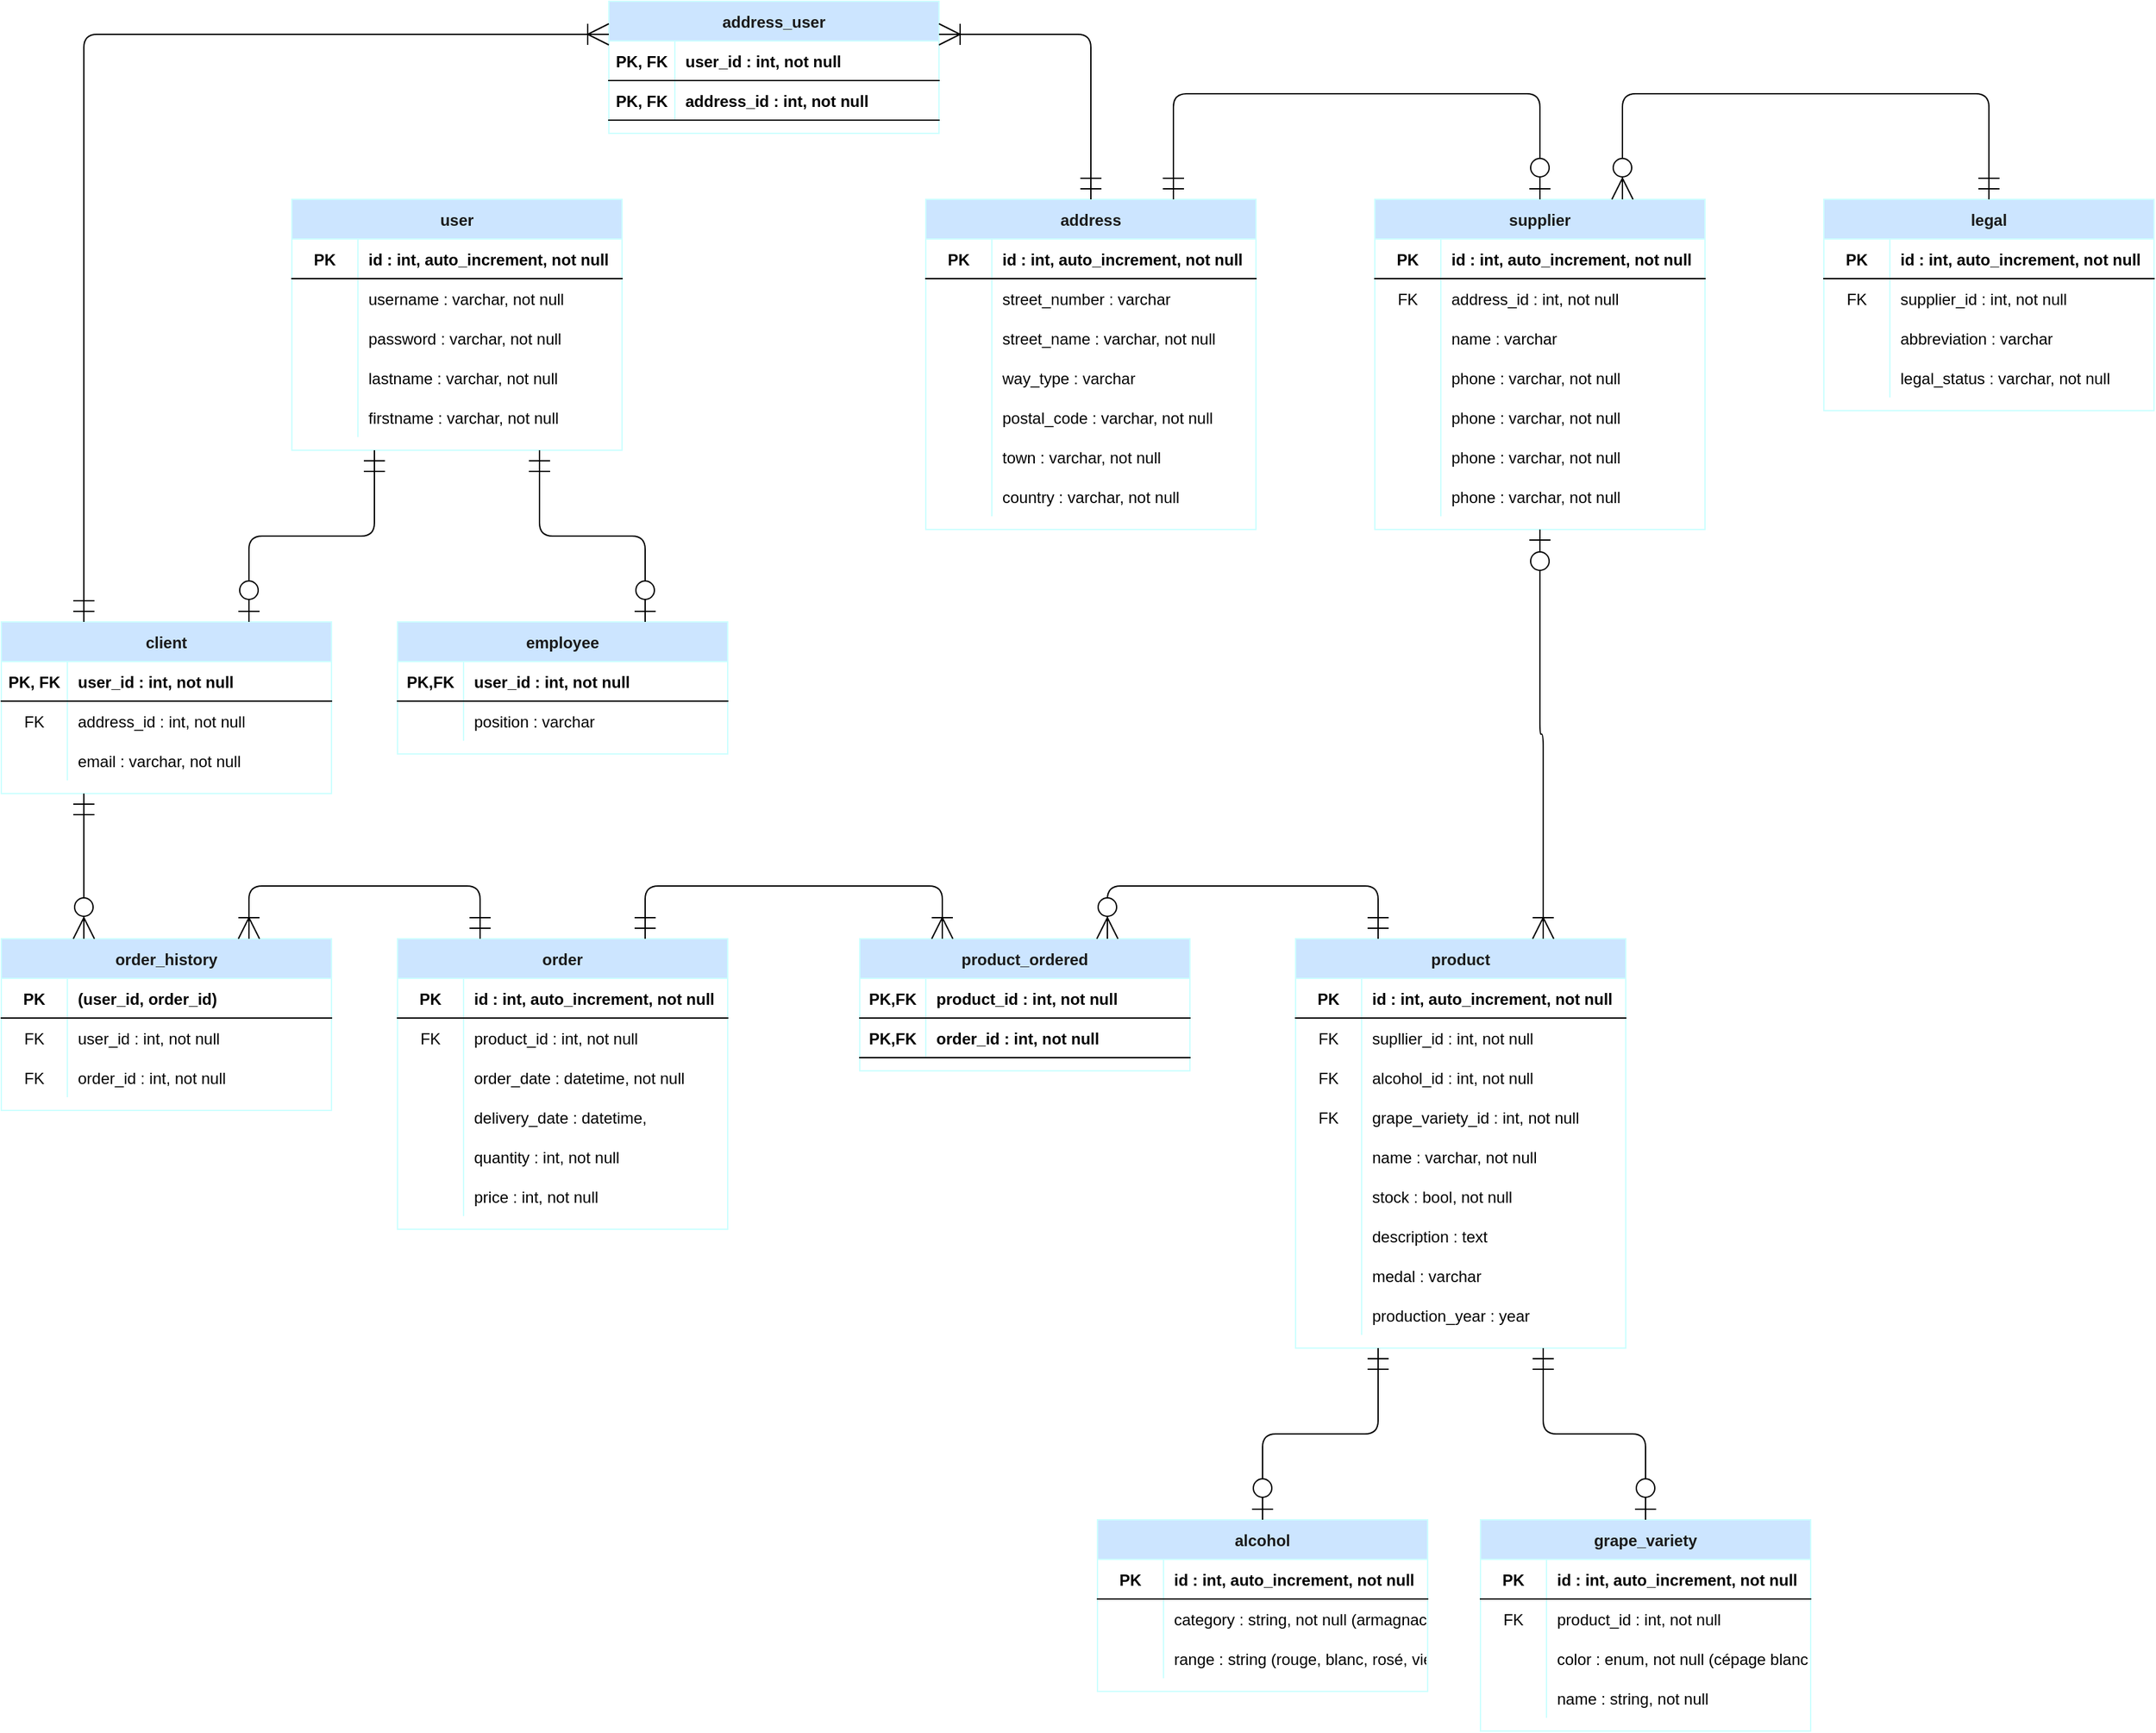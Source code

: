 <mxfile>
    <diagram id="DsBgPRooJQaoqw14VQ5R" name="Page-1">
        <mxGraphModel dx="1558" dy="864" grid="1" gridSize="10" guides="1" tooltips="1" connect="1" arrows="1" fold="1" page="1" pageScale="1" pageWidth="850" pageHeight="1100" math="0" shadow="0">
            <root>
                <mxCell id="0"/>
                <mxCell id="1" parent="0"/>
                <object label="address" id="343">
                    <mxCell style="shape=table;startSize=30;container=1;collapsible=1;childLayout=tableLayout;fixedRows=1;rowLines=0;fontStyle=1;align=center;resizeLast=1;labelBackgroundColor=none;fillColor=#CCE5FF;fontColor=#1A1A1A;strokeColor=#CCFFFF;" parent="1" vertex="1">
                        <mxGeometry x="1420" y="1040" width="250" height="250" as="geometry"/>
                    </mxCell>
                </object>
                <mxCell id="344" value="" style="shape=partialRectangle;collapsible=0;dropTarget=0;pointerEvents=0;fillColor=none;top=0;left=0;bottom=1;right=0;points=[[0,0.5],[1,0.5]];portConstraint=eastwest;" parent="343" vertex="1">
                    <mxGeometry y="30" width="250" height="30" as="geometry"/>
                </mxCell>
                <mxCell id="345" value="PK" style="shape=partialRectangle;connectable=0;fillColor=none;top=0;left=0;bottom=0;right=0;fontStyle=1;overflow=hidden;" parent="344" vertex="1">
                    <mxGeometry width="50" height="30" as="geometry"/>
                </mxCell>
                <mxCell id="346" value="id : int, auto_increment, not null" style="shape=partialRectangle;connectable=0;fillColor=none;top=0;left=0;bottom=0;right=0;align=left;spacingLeft=6;fontStyle=1;overflow=hidden;" parent="344" vertex="1">
                    <mxGeometry x="50" width="200" height="30" as="geometry"/>
                </mxCell>
                <mxCell id="347" value="" style="shape=partialRectangle;collapsible=0;dropTarget=0;pointerEvents=0;fillColor=none;top=0;left=0;bottom=0;right=0;points=[[0,0.5],[1,0.5]];portConstraint=eastwest;" parent="343" vertex="1">
                    <mxGeometry y="60" width="250" height="30" as="geometry"/>
                </mxCell>
                <mxCell id="348" value="" style="shape=partialRectangle;connectable=0;fillColor=none;top=0;left=0;bottom=0;right=0;editable=1;overflow=hidden;" parent="347" vertex="1">
                    <mxGeometry width="50" height="30" as="geometry"/>
                </mxCell>
                <mxCell id="349" value="street_number : varchar" style="shape=partialRectangle;connectable=0;fillColor=none;top=0;left=0;bottom=0;right=0;align=left;spacingLeft=6;overflow=hidden;" parent="347" vertex="1">
                    <mxGeometry x="50" width="200" height="30" as="geometry"/>
                </mxCell>
                <mxCell id="350" value="" style="shape=partialRectangle;collapsible=0;dropTarget=0;pointerEvents=0;fillColor=none;top=0;left=0;bottom=0;right=0;points=[[0,0.5],[1,0.5]];portConstraint=eastwest;" parent="343" vertex="1">
                    <mxGeometry y="90" width="250" height="30" as="geometry"/>
                </mxCell>
                <mxCell id="351" value="" style="shape=partialRectangle;connectable=0;fillColor=none;top=0;left=0;bottom=0;right=0;editable=1;overflow=hidden;" parent="350" vertex="1">
                    <mxGeometry width="50" height="30" as="geometry"/>
                </mxCell>
                <mxCell id="352" value="street_name : varchar, not null " style="shape=partialRectangle;connectable=0;fillColor=none;top=0;left=0;bottom=0;right=0;align=left;spacingLeft=6;overflow=hidden;" parent="350" vertex="1">
                    <mxGeometry x="50" width="200" height="30" as="geometry"/>
                </mxCell>
                <mxCell id="353" value="" style="shape=partialRectangle;collapsible=0;dropTarget=0;pointerEvents=0;fillColor=none;top=0;left=0;bottom=0;right=0;points=[[0,0.5],[1,0.5]];portConstraint=eastwest;" parent="343" vertex="1">
                    <mxGeometry y="120" width="250" height="30" as="geometry"/>
                </mxCell>
                <mxCell id="354" value="" style="shape=partialRectangle;connectable=0;fillColor=none;top=0;left=0;bottom=0;right=0;editable=1;overflow=hidden;" parent="353" vertex="1">
                    <mxGeometry width="50" height="30" as="geometry"/>
                </mxCell>
                <mxCell id="355" value="way_type : varchar" style="shape=partialRectangle;connectable=0;fillColor=none;top=0;left=0;bottom=0;right=0;align=left;spacingLeft=6;overflow=hidden;" parent="353" vertex="1">
                    <mxGeometry x="50" width="200" height="30" as="geometry"/>
                </mxCell>
                <mxCell id="356" value="" style="shape=partialRectangle;collapsible=0;dropTarget=0;pointerEvents=0;fillColor=none;top=0;left=0;bottom=0;right=0;points=[[0,0.5],[1,0.5]];portConstraint=eastwest;" parent="343" vertex="1">
                    <mxGeometry y="150" width="250" height="30" as="geometry"/>
                </mxCell>
                <mxCell id="357" value="" style="shape=partialRectangle;connectable=0;fillColor=none;top=0;left=0;bottom=0;right=0;editable=1;overflow=hidden;" parent="356" vertex="1">
                    <mxGeometry width="50" height="30" as="geometry"/>
                </mxCell>
                <mxCell id="358" value="postal_code : varchar, not null" style="shape=partialRectangle;connectable=0;fillColor=none;top=0;left=0;bottom=0;right=0;align=left;spacingLeft=6;overflow=hidden;" parent="356" vertex="1">
                    <mxGeometry x="50" width="200" height="30" as="geometry"/>
                </mxCell>
                <mxCell id="359" value="" style="shape=partialRectangle;collapsible=0;dropTarget=0;pointerEvents=0;fillColor=none;top=0;left=0;bottom=0;right=0;points=[[0,0.5],[1,0.5]];portConstraint=eastwest;" parent="343" vertex="1">
                    <mxGeometry y="180" width="250" height="30" as="geometry"/>
                </mxCell>
                <mxCell id="360" value="" style="shape=partialRectangle;connectable=0;fillColor=none;top=0;left=0;bottom=0;right=0;editable=1;overflow=hidden;" parent="359" vertex="1">
                    <mxGeometry width="50" height="30" as="geometry"/>
                </mxCell>
                <mxCell id="361" value="town : varchar, not null" style="shape=partialRectangle;connectable=0;fillColor=none;top=0;left=0;bottom=0;right=0;align=left;spacingLeft=6;overflow=hidden;" parent="359" vertex="1">
                    <mxGeometry x="50" width="200" height="30" as="geometry"/>
                </mxCell>
                <mxCell id="362" value="" style="shape=partialRectangle;collapsible=0;dropTarget=0;pointerEvents=0;fillColor=none;top=0;left=0;bottom=0;right=0;points=[[0,0.5],[1,0.5]];portConstraint=eastwest;" parent="343" vertex="1">
                    <mxGeometry y="210" width="250" height="30" as="geometry"/>
                </mxCell>
                <mxCell id="363" value="" style="shape=partialRectangle;connectable=0;fillColor=none;top=0;left=0;bottom=0;right=0;editable=1;overflow=hidden;" parent="362" vertex="1">
                    <mxGeometry width="50" height="30" as="geometry"/>
                </mxCell>
                <mxCell id="364" value="country : varchar, not null" style="shape=partialRectangle;connectable=0;fillColor=none;top=0;left=0;bottom=0;right=0;align=left;spacingLeft=6;overflow=hidden;" parent="362" vertex="1">
                    <mxGeometry x="50" width="200" height="30" as="geometry"/>
                </mxCell>
                <object label="product" id="371">
                    <mxCell style="shape=table;startSize=30;container=1;collapsible=1;childLayout=tableLayout;fixedRows=1;rowLines=0;fontStyle=1;align=center;resizeLast=1;labelBackgroundColor=none;fillColor=#CCE5FF;fontColor=#1A1A1A;strokeColor=#CCFFFF;" parent="1" vertex="1">
                        <mxGeometry x="1700" y="1600" width="250" height="310" as="geometry"/>
                    </mxCell>
                </object>
                <mxCell id="372" value="" style="shape=partialRectangle;collapsible=0;dropTarget=0;pointerEvents=0;fillColor=none;top=0;left=0;bottom=1;right=0;points=[[0,0.5],[1,0.5]];portConstraint=eastwest;" parent="371" vertex="1">
                    <mxGeometry y="30" width="250" height="30" as="geometry"/>
                </mxCell>
                <mxCell id="373" value="PK" style="shape=partialRectangle;connectable=0;fillColor=none;top=0;left=0;bottom=0;right=0;fontStyle=1;overflow=hidden;" parent="372" vertex="1">
                    <mxGeometry width="50" height="30" as="geometry"/>
                </mxCell>
                <mxCell id="374" value="id : int, auto_increment, not null" style="shape=partialRectangle;connectable=0;fillColor=none;top=0;left=0;bottom=0;right=0;align=left;spacingLeft=6;fontStyle=1;overflow=hidden;" parent="372" vertex="1">
                    <mxGeometry x="50" width="200" height="30" as="geometry"/>
                </mxCell>
                <mxCell id="378" value="" style="shape=partialRectangle;collapsible=0;dropTarget=0;pointerEvents=0;fillColor=none;top=0;left=0;bottom=0;right=0;points=[[0,0.5],[1,0.5]];portConstraint=eastwest;" parent="371" vertex="1">
                    <mxGeometry y="60" width="250" height="30" as="geometry"/>
                </mxCell>
                <mxCell id="379" value="FK" style="shape=partialRectangle;connectable=0;fillColor=none;top=0;left=0;bottom=0;right=0;editable=1;overflow=hidden;" parent="378" vertex="1">
                    <mxGeometry width="50" height="30" as="geometry"/>
                </mxCell>
                <mxCell id="380" value="supllier_id : int, not null" style="shape=partialRectangle;connectable=0;fillColor=none;top=0;left=0;bottom=0;right=0;align=left;spacingLeft=6;overflow=hidden;" parent="378" vertex="1">
                    <mxGeometry x="50" width="200" height="30" as="geometry"/>
                </mxCell>
                <mxCell id="387" value="" style="shape=partialRectangle;collapsible=0;dropTarget=0;pointerEvents=0;fillColor=none;top=0;left=0;bottom=0;right=0;points=[[0,0.5],[1,0.5]];portConstraint=eastwest;" parent="371" vertex="1">
                    <mxGeometry y="90" width="250" height="30" as="geometry"/>
                </mxCell>
                <mxCell id="388" value="FK" style="shape=partialRectangle;connectable=0;fillColor=none;top=0;left=0;bottom=0;right=0;editable=1;overflow=hidden;" parent="387" vertex="1">
                    <mxGeometry width="50" height="30" as="geometry"/>
                </mxCell>
                <mxCell id="389" value="alcohol_id : int, not null" style="shape=partialRectangle;connectable=0;fillColor=none;top=0;left=0;bottom=0;right=0;align=left;spacingLeft=6;overflow=hidden;" parent="387" vertex="1">
                    <mxGeometry x="50" width="200" height="30" as="geometry"/>
                </mxCell>
                <mxCell id="487" value="" style="shape=partialRectangle;collapsible=0;dropTarget=0;pointerEvents=0;fillColor=none;top=0;left=0;bottom=0;right=0;points=[[0,0.5],[1,0.5]];portConstraint=eastwest;" parent="371" vertex="1">
                    <mxGeometry y="120" width="250" height="30" as="geometry"/>
                </mxCell>
                <mxCell id="488" value="FK" style="shape=partialRectangle;connectable=0;fillColor=none;top=0;left=0;bottom=0;right=0;editable=1;overflow=hidden;" parent="487" vertex="1">
                    <mxGeometry width="50" height="30" as="geometry"/>
                </mxCell>
                <mxCell id="489" value="grape_variety_id : int, not null" style="shape=partialRectangle;connectable=0;fillColor=none;top=0;left=0;bottom=0;right=0;align=left;spacingLeft=6;overflow=hidden;" parent="487" vertex="1">
                    <mxGeometry x="50" width="200" height="30" as="geometry"/>
                </mxCell>
                <mxCell id="375" value="" style="shape=partialRectangle;collapsible=0;dropTarget=0;pointerEvents=0;fillColor=none;top=0;left=0;bottom=0;right=0;points=[[0,0.5],[1,0.5]];portConstraint=eastwest;" parent="371" vertex="1">
                    <mxGeometry y="150" width="250" height="30" as="geometry"/>
                </mxCell>
                <mxCell id="376" value="" style="shape=partialRectangle;connectable=0;fillColor=none;top=0;left=0;bottom=0;right=0;editable=1;overflow=hidden;" parent="375" vertex="1">
                    <mxGeometry width="50" height="30" as="geometry"/>
                </mxCell>
                <mxCell id="377" value="name : varchar, not null" style="shape=partialRectangle;connectable=0;fillColor=none;top=0;left=0;bottom=0;right=0;align=left;spacingLeft=6;overflow=hidden;" parent="375" vertex="1">
                    <mxGeometry x="50" width="200" height="30" as="geometry"/>
                </mxCell>
                <mxCell id="381" value="" style="shape=partialRectangle;collapsible=0;dropTarget=0;pointerEvents=0;fillColor=none;top=0;left=0;bottom=0;right=0;points=[[0,0.5],[1,0.5]];portConstraint=eastwest;" parent="371" vertex="1">
                    <mxGeometry y="180" width="250" height="30" as="geometry"/>
                </mxCell>
                <mxCell id="382" value="" style="shape=partialRectangle;connectable=0;fillColor=none;top=0;left=0;bottom=0;right=0;editable=1;overflow=hidden;" parent="381" vertex="1">
                    <mxGeometry width="50" height="30" as="geometry"/>
                </mxCell>
                <mxCell id="383" value="stock : bool, not null" style="shape=partialRectangle;connectable=0;fillColor=none;top=0;left=0;bottom=0;right=0;align=left;spacingLeft=6;overflow=hidden;" parent="381" vertex="1">
                    <mxGeometry x="50" width="200" height="30" as="geometry"/>
                </mxCell>
                <mxCell id="384" value="" style="shape=partialRectangle;collapsible=0;dropTarget=0;pointerEvents=0;fillColor=none;top=0;left=0;bottom=0;right=0;points=[[0,0.5],[1,0.5]];portConstraint=eastwest;" parent="371" vertex="1">
                    <mxGeometry y="210" width="250" height="30" as="geometry"/>
                </mxCell>
                <mxCell id="385" value="" style="shape=partialRectangle;connectable=0;fillColor=none;top=0;left=0;bottom=0;right=0;editable=1;overflow=hidden;" parent="384" vertex="1">
                    <mxGeometry width="50" height="30" as="geometry"/>
                </mxCell>
                <mxCell id="386" value="description : text" style="shape=partialRectangle;connectable=0;fillColor=none;top=0;left=0;bottom=0;right=0;align=left;spacingLeft=6;overflow=hidden;" parent="384" vertex="1">
                    <mxGeometry x="50" width="200" height="30" as="geometry"/>
                </mxCell>
                <mxCell id="393" value="" style="shape=partialRectangle;collapsible=0;dropTarget=0;pointerEvents=0;fillColor=none;top=0;left=0;bottom=0;right=0;points=[[0,0.5],[1,0.5]];portConstraint=eastwest;" parent="371" vertex="1">
                    <mxGeometry y="240" width="250" height="30" as="geometry"/>
                </mxCell>
                <mxCell id="394" value="" style="shape=partialRectangle;connectable=0;fillColor=none;top=0;left=0;bottom=0;right=0;editable=1;overflow=hidden;" parent="393" vertex="1">
                    <mxGeometry width="50" height="30" as="geometry"/>
                </mxCell>
                <mxCell id="395" value="medal : varchar" style="shape=partialRectangle;connectable=0;fillColor=none;top=0;left=0;bottom=0;right=0;align=left;spacingLeft=6;overflow=hidden;" parent="393" vertex="1">
                    <mxGeometry x="50" width="200" height="30" as="geometry"/>
                </mxCell>
                <mxCell id="396" value="" style="shape=partialRectangle;collapsible=0;dropTarget=0;pointerEvents=0;fillColor=none;top=0;left=0;bottom=0;right=0;points=[[0,0.5],[1,0.5]];portConstraint=eastwest;" parent="371" vertex="1">
                    <mxGeometry y="270" width="250" height="30" as="geometry"/>
                </mxCell>
                <mxCell id="397" value="" style="shape=partialRectangle;connectable=0;fillColor=none;top=0;left=0;bottom=0;right=0;editable=1;overflow=hidden;" parent="396" vertex="1">
                    <mxGeometry width="50" height="30" as="geometry"/>
                </mxCell>
                <mxCell id="398" value="production_year : year" style="shape=partialRectangle;connectable=0;fillColor=none;top=0;left=0;bottom=0;right=0;align=left;spacingLeft=6;overflow=hidden;" parent="396" vertex="1">
                    <mxGeometry x="50" width="200" height="30" as="geometry"/>
                </mxCell>
                <object label="employee" id="399">
                    <mxCell style="shape=table;startSize=30;container=1;collapsible=1;childLayout=tableLayout;fixedRows=1;rowLines=0;fontStyle=1;align=center;resizeLast=1;labelBackgroundColor=none;fillColor=#CCE5FF;fontColor=#1A1A1A;strokeColor=#CCFFFF;" parent="1" vertex="1">
                        <mxGeometry x="1020" y="1360" width="250" height="100" as="geometry"/>
                    </mxCell>
                </object>
                <mxCell id="400" value="" style="shape=partialRectangle;collapsible=0;dropTarget=0;pointerEvents=0;fillColor=none;top=0;left=0;bottom=1;right=0;points=[[0,0.5],[1,0.5]];portConstraint=eastwest;" parent="399" vertex="1">
                    <mxGeometry y="30" width="250" height="30" as="geometry"/>
                </mxCell>
                <mxCell id="401" value="PK,FK" style="shape=partialRectangle;connectable=0;fillColor=none;top=0;left=0;bottom=0;right=0;fontStyle=1;overflow=hidden;" parent="400" vertex="1">
                    <mxGeometry width="50" height="30" as="geometry"/>
                </mxCell>
                <mxCell id="402" value="user_id : int, not null" style="shape=partialRectangle;connectable=0;fillColor=none;top=0;left=0;bottom=0;right=0;align=left;spacingLeft=6;fontStyle=1;overflow=hidden;" parent="400" vertex="1">
                    <mxGeometry x="50" width="200" height="30" as="geometry"/>
                </mxCell>
                <mxCell id="458" value="" style="shape=partialRectangle;collapsible=0;dropTarget=0;pointerEvents=0;fillColor=none;top=0;left=0;bottom=0;right=0;points=[[0,0.5],[1,0.5]];portConstraint=eastwest;" parent="399" vertex="1">
                    <mxGeometry y="60" width="250" height="30" as="geometry"/>
                </mxCell>
                <mxCell id="459" value="" style="shape=partialRectangle;connectable=0;fillColor=none;top=0;left=0;bottom=0;right=0;editable=1;overflow=hidden;" parent="458" vertex="1">
                    <mxGeometry width="50" height="30" as="geometry"/>
                </mxCell>
                <mxCell id="460" value="position : varchar" style="shape=partialRectangle;connectable=0;fillColor=none;top=0;left=0;bottom=0;right=0;align=left;spacingLeft=6;overflow=hidden;" parent="458" vertex="1">
                    <mxGeometry x="50" width="200" height="30" as="geometry"/>
                </mxCell>
                <object label="user" id="427">
                    <mxCell style="shape=table;startSize=30;container=1;collapsible=1;childLayout=tableLayout;fixedRows=1;rowLines=0;fontStyle=1;align=center;resizeLast=1;labelBackgroundColor=none;fillColor=#CCE5FF;fontColor=#1A1A1A;strokeColor=#CCFFFF;" parent="1" vertex="1">
                        <mxGeometry x="940" y="1040" width="250" height="190" as="geometry"/>
                    </mxCell>
                </object>
                <mxCell id="428" value="" style="shape=partialRectangle;collapsible=0;dropTarget=0;pointerEvents=0;fillColor=none;top=0;left=0;bottom=1;right=0;points=[[0,0.5],[1,0.5]];portConstraint=eastwest;" parent="427" vertex="1">
                    <mxGeometry y="30" width="250" height="30" as="geometry"/>
                </mxCell>
                <mxCell id="429" value="PK" style="shape=partialRectangle;connectable=0;fillColor=none;top=0;left=0;bottom=0;right=0;fontStyle=1;overflow=hidden;" parent="428" vertex="1">
                    <mxGeometry width="50" height="30" as="geometry"/>
                </mxCell>
                <mxCell id="430" value="id : int, auto_increment, not null" style="shape=partialRectangle;connectable=0;fillColor=none;top=0;left=0;bottom=0;right=0;align=left;spacingLeft=6;fontStyle=1;overflow=hidden;" parent="428" vertex="1">
                    <mxGeometry x="50" width="200" height="30" as="geometry"/>
                </mxCell>
                <mxCell id="431" value="" style="shape=partialRectangle;collapsible=0;dropTarget=0;pointerEvents=0;fillColor=none;top=0;left=0;bottom=0;right=0;points=[[0,0.5],[1,0.5]];portConstraint=eastwest;" parent="427" vertex="1">
                    <mxGeometry y="60" width="250" height="30" as="geometry"/>
                </mxCell>
                <mxCell id="432" value="" style="shape=partialRectangle;connectable=0;fillColor=none;top=0;left=0;bottom=0;right=0;editable=1;overflow=hidden;" parent="431" vertex="1">
                    <mxGeometry width="50" height="30" as="geometry"/>
                </mxCell>
                <mxCell id="433" value="username : varchar, not null" style="shape=partialRectangle;connectable=0;fillColor=none;top=0;left=0;bottom=0;right=0;align=left;spacingLeft=6;overflow=hidden;" parent="431" vertex="1">
                    <mxGeometry x="50" width="200" height="30" as="geometry"/>
                </mxCell>
                <mxCell id="434" value="" style="shape=partialRectangle;collapsible=0;dropTarget=0;pointerEvents=0;fillColor=none;top=0;left=0;bottom=0;right=0;points=[[0,0.5],[1,0.5]];portConstraint=eastwest;" parent="427" vertex="1">
                    <mxGeometry y="90" width="250" height="30" as="geometry"/>
                </mxCell>
                <mxCell id="435" value="" style="shape=partialRectangle;connectable=0;fillColor=none;top=0;left=0;bottom=0;right=0;editable=1;overflow=hidden;" parent="434" vertex="1">
                    <mxGeometry width="50" height="30" as="geometry"/>
                </mxCell>
                <mxCell id="436" value="password : varchar, not null" style="shape=partialRectangle;connectable=0;fillColor=none;top=0;left=0;bottom=0;right=0;align=left;spacingLeft=6;overflow=hidden;" parent="434" vertex="1">
                    <mxGeometry x="50" width="200" height="30" as="geometry"/>
                </mxCell>
                <mxCell id="437" value="" style="shape=partialRectangle;collapsible=0;dropTarget=0;pointerEvents=0;fillColor=none;top=0;left=0;bottom=0;right=0;points=[[0,0.5],[1,0.5]];portConstraint=eastwest;" parent="427" vertex="1">
                    <mxGeometry y="120" width="250" height="30" as="geometry"/>
                </mxCell>
                <mxCell id="438" value="" style="shape=partialRectangle;connectable=0;fillColor=none;top=0;left=0;bottom=0;right=0;editable=1;overflow=hidden;" parent="437" vertex="1">
                    <mxGeometry width="50" height="30" as="geometry"/>
                </mxCell>
                <mxCell id="439" value="lastname : varchar, not null" style="shape=partialRectangle;connectable=0;fillColor=none;top=0;left=0;bottom=0;right=0;align=left;spacingLeft=6;overflow=hidden;" parent="437" vertex="1">
                    <mxGeometry x="50" width="200" height="30" as="geometry"/>
                </mxCell>
                <mxCell id="440" value="" style="shape=partialRectangle;collapsible=0;dropTarget=0;pointerEvents=0;fillColor=none;top=0;left=0;bottom=0;right=0;points=[[0,0.5],[1,0.5]];portConstraint=eastwest;" parent="427" vertex="1">
                    <mxGeometry y="150" width="250" height="30" as="geometry"/>
                </mxCell>
                <mxCell id="441" value="" style="shape=partialRectangle;connectable=0;fillColor=none;top=0;left=0;bottom=0;right=0;editable=1;overflow=hidden;" parent="440" vertex="1">
                    <mxGeometry width="50" height="30" as="geometry"/>
                </mxCell>
                <mxCell id="442" value="firstname : varchar, not null" style="shape=partialRectangle;connectable=0;fillColor=none;top=0;left=0;bottom=0;right=0;align=left;spacingLeft=6;overflow=hidden;" parent="440" vertex="1">
                    <mxGeometry x="50" width="200" height="30" as="geometry"/>
                </mxCell>
                <object label="client" id="461">
                    <mxCell style="shape=table;startSize=30;container=1;collapsible=1;childLayout=tableLayout;fixedRows=1;rowLines=0;fontStyle=1;align=center;resizeLast=1;labelBackgroundColor=none;fillColor=#CCE5FF;fontColor=#1A1A1A;strokeColor=#CCFFFF;" parent="1" vertex="1">
                        <mxGeometry x="720" y="1360" width="250" height="130" as="geometry"/>
                    </mxCell>
                </object>
                <mxCell id="462" value="" style="shape=partialRectangle;collapsible=0;dropTarget=0;pointerEvents=0;fillColor=none;top=0;left=0;bottom=1;right=0;points=[[0,0.5],[1,0.5]];portConstraint=eastwest;" parent="461" vertex="1">
                    <mxGeometry y="30" width="250" height="30" as="geometry"/>
                </mxCell>
                <mxCell id="463" value="PK, FK" style="shape=partialRectangle;connectable=0;fillColor=none;top=0;left=0;bottom=0;right=0;fontStyle=1;overflow=hidden;" parent="462" vertex="1">
                    <mxGeometry width="50" height="30" as="geometry"/>
                </mxCell>
                <mxCell id="464" value="user_id : int, not null" style="shape=partialRectangle;connectable=0;fillColor=none;top=0;left=0;bottom=0;right=0;align=left;spacingLeft=6;fontStyle=1;overflow=hidden;" parent="462" vertex="1">
                    <mxGeometry x="50" width="200" height="30" as="geometry"/>
                </mxCell>
                <mxCell id="468" value="" style="shape=partialRectangle;collapsible=0;dropTarget=0;pointerEvents=0;fillColor=none;top=0;left=0;bottom=0;right=0;points=[[0,0.5],[1,0.5]];portConstraint=eastwest;" parent="461" vertex="1">
                    <mxGeometry y="60" width="250" height="30" as="geometry"/>
                </mxCell>
                <mxCell id="469" value="FK" style="shape=partialRectangle;connectable=0;fillColor=none;top=0;left=0;bottom=0;right=0;editable=1;overflow=hidden;" parent="468" vertex="1">
                    <mxGeometry width="50" height="30" as="geometry"/>
                </mxCell>
                <mxCell id="470" value="address_id : int, not null" style="shape=partialRectangle;connectable=0;fillColor=none;top=0;left=0;bottom=0;right=0;align=left;spacingLeft=6;overflow=hidden;" parent="468" vertex="1">
                    <mxGeometry x="50" width="200" height="30" as="geometry"/>
                </mxCell>
                <mxCell id="471" value="" style="shape=partialRectangle;collapsible=0;dropTarget=0;pointerEvents=0;fillColor=none;top=0;left=0;bottom=0;right=0;points=[[0,0.5],[1,0.5]];portConstraint=eastwest;" parent="461" vertex="1">
                    <mxGeometry y="90" width="250" height="30" as="geometry"/>
                </mxCell>
                <mxCell id="472" value="" style="shape=partialRectangle;connectable=0;fillColor=none;top=0;left=0;bottom=0;right=0;editable=1;overflow=hidden;" parent="471" vertex="1">
                    <mxGeometry width="50" height="30" as="geometry"/>
                </mxCell>
                <mxCell id="473" value="email : varchar, not null" style="shape=partialRectangle;connectable=0;fillColor=none;top=0;left=0;bottom=0;right=0;align=left;spacingLeft=6;overflow=hidden;" parent="471" vertex="1">
                    <mxGeometry x="50" width="200" height="30" as="geometry"/>
                </mxCell>
                <object label="supplier" id="474">
                    <mxCell style="shape=table;startSize=30;container=1;collapsible=1;childLayout=tableLayout;fixedRows=1;rowLines=0;fontStyle=1;align=center;resizeLast=1;labelBackgroundColor=none;fillColor=#CCE5FF;fontColor=#1A1A1A;strokeColor=#CCFFFF;" parent="1" vertex="1">
                        <mxGeometry x="1760" y="1040" width="250" height="250" as="geometry"/>
                    </mxCell>
                </object>
                <mxCell id="475" value="" style="shape=partialRectangle;collapsible=0;dropTarget=0;pointerEvents=0;fillColor=none;top=0;left=0;bottom=1;right=0;points=[[0,0.5],[1,0.5]];portConstraint=eastwest;" parent="474" vertex="1">
                    <mxGeometry y="30" width="250" height="30" as="geometry"/>
                </mxCell>
                <mxCell id="476" value="PK" style="shape=partialRectangle;connectable=0;fillColor=none;top=0;left=0;bottom=0;right=0;fontStyle=1;overflow=hidden;" parent="475" vertex="1">
                    <mxGeometry width="50" height="30" as="geometry"/>
                </mxCell>
                <mxCell id="477" value="id : int, auto_increment, not null" style="shape=partialRectangle;connectable=0;fillColor=none;top=0;left=0;bottom=0;right=0;align=left;spacingLeft=6;fontStyle=1;overflow=hidden;" parent="475" vertex="1">
                    <mxGeometry x="50" width="200" height="30" as="geometry"/>
                </mxCell>
                <mxCell id="478" value="" style="shape=partialRectangle;collapsible=0;dropTarget=0;pointerEvents=0;fillColor=none;top=0;left=0;bottom=0;right=0;points=[[0,0.5],[1,0.5]];portConstraint=eastwest;" parent="474" vertex="1">
                    <mxGeometry y="60" width="250" height="30" as="geometry"/>
                </mxCell>
                <mxCell id="479" value="FK" style="shape=partialRectangle;connectable=0;fillColor=none;top=0;left=0;bottom=0;right=0;editable=1;overflow=hidden;" parent="478" vertex="1">
                    <mxGeometry width="50" height="30" as="geometry"/>
                </mxCell>
                <mxCell id="480" value="address_id : int, not null" style="shape=partialRectangle;connectable=0;fillColor=none;top=0;left=0;bottom=0;right=0;align=left;spacingLeft=6;overflow=hidden;" parent="478" vertex="1">
                    <mxGeometry x="50" width="200" height="30" as="geometry"/>
                </mxCell>
                <mxCell id="481" value="" style="shape=partialRectangle;collapsible=0;dropTarget=0;pointerEvents=0;fillColor=none;top=0;left=0;bottom=0;right=0;points=[[0,0.5],[1,0.5]];portConstraint=eastwest;" parent="474" vertex="1">
                    <mxGeometry y="90" width="250" height="30" as="geometry"/>
                </mxCell>
                <mxCell id="482" value="" style="shape=partialRectangle;connectable=0;fillColor=none;top=0;left=0;bottom=0;right=0;editable=1;overflow=hidden;" parent="481" vertex="1">
                    <mxGeometry width="50" height="30" as="geometry"/>
                </mxCell>
                <mxCell id="483" value="name : varchar" style="shape=partialRectangle;connectable=0;fillColor=none;top=0;left=0;bottom=0;right=0;align=left;spacingLeft=6;overflow=hidden;" parent="481" vertex="1">
                    <mxGeometry x="50" width="200" height="30" as="geometry"/>
                </mxCell>
                <mxCell id="484" value="" style="shape=partialRectangle;collapsible=0;dropTarget=0;pointerEvents=0;fillColor=none;top=0;left=0;bottom=0;right=0;points=[[0,0.5],[1,0.5]];portConstraint=eastwest;" parent="474" vertex="1">
                    <mxGeometry y="120" width="250" height="30" as="geometry"/>
                </mxCell>
                <mxCell id="485" value="" style="shape=partialRectangle;connectable=0;fillColor=none;top=0;left=0;bottom=0;right=0;editable=1;overflow=hidden;" parent="484" vertex="1">
                    <mxGeometry width="50" height="30" as="geometry"/>
                </mxCell>
                <mxCell id="486" value="phone : varchar, not null" style="shape=partialRectangle;connectable=0;fillColor=none;top=0;left=0;bottom=0;right=0;align=left;spacingLeft=6;overflow=hidden;" parent="484" vertex="1">
                    <mxGeometry x="50" width="200" height="30" as="geometry"/>
                </mxCell>
                <mxCell id="617" value="" style="shape=partialRectangle;collapsible=0;dropTarget=0;pointerEvents=0;fillColor=none;top=0;left=0;bottom=0;right=0;points=[[0,0.5],[1,0.5]];portConstraint=eastwest;" parent="474" vertex="1">
                    <mxGeometry y="150" width="250" height="30" as="geometry"/>
                </mxCell>
                <mxCell id="618" value="" style="shape=partialRectangle;connectable=0;fillColor=none;top=0;left=0;bottom=0;right=0;editable=1;overflow=hidden;" parent="617" vertex="1">
                    <mxGeometry width="50" height="30" as="geometry"/>
                </mxCell>
                <mxCell id="619" value="phone : varchar, not null" style="shape=partialRectangle;connectable=0;fillColor=none;top=0;left=0;bottom=0;right=0;align=left;spacingLeft=6;overflow=hidden;" parent="617" vertex="1">
                    <mxGeometry x="50" width="200" height="30" as="geometry"/>
                </mxCell>
                <mxCell id="620" value="" style="shape=partialRectangle;collapsible=0;dropTarget=0;pointerEvents=0;fillColor=none;top=0;left=0;bottom=0;right=0;points=[[0,0.5],[1,0.5]];portConstraint=eastwest;" parent="474" vertex="1">
                    <mxGeometry y="180" width="250" height="30" as="geometry"/>
                </mxCell>
                <mxCell id="621" value="" style="shape=partialRectangle;connectable=0;fillColor=none;top=0;left=0;bottom=0;right=0;editable=1;overflow=hidden;" parent="620" vertex="1">
                    <mxGeometry width="50" height="30" as="geometry"/>
                </mxCell>
                <mxCell id="622" value="phone : varchar, not null" style="shape=partialRectangle;connectable=0;fillColor=none;top=0;left=0;bottom=0;right=0;align=left;spacingLeft=6;overflow=hidden;" parent="620" vertex="1">
                    <mxGeometry x="50" width="200" height="30" as="geometry"/>
                </mxCell>
                <mxCell id="623" value="" style="shape=partialRectangle;collapsible=0;dropTarget=0;pointerEvents=0;fillColor=none;top=0;left=0;bottom=0;right=0;points=[[0,0.5],[1,0.5]];portConstraint=eastwest;" parent="474" vertex="1">
                    <mxGeometry y="210" width="250" height="30" as="geometry"/>
                </mxCell>
                <mxCell id="624" value="" style="shape=partialRectangle;connectable=0;fillColor=none;top=0;left=0;bottom=0;right=0;editable=1;overflow=hidden;" parent="623" vertex="1">
                    <mxGeometry width="50" height="30" as="geometry"/>
                </mxCell>
                <mxCell id="625" value="phone : varchar, not null" style="shape=partialRectangle;connectable=0;fillColor=none;top=0;left=0;bottom=0;right=0;align=left;spacingLeft=6;overflow=hidden;" parent="623" vertex="1">
                    <mxGeometry x="50" width="200" height="30" as="geometry"/>
                </mxCell>
                <object label="alcohol" id="490">
                    <mxCell style="shape=table;startSize=30;container=1;collapsible=1;childLayout=tableLayout;fixedRows=1;rowLines=0;fontStyle=1;align=center;resizeLast=1;labelBackgroundColor=none;fillColor=#CCE5FF;fontColor=#1A1A1A;strokeColor=#CCFFFF;" parent="1" vertex="1">
                        <mxGeometry x="1550" y="2040" width="250" height="130" as="geometry"/>
                    </mxCell>
                </object>
                <mxCell id="491" value="" style="shape=partialRectangle;collapsible=0;dropTarget=0;pointerEvents=0;fillColor=none;top=0;left=0;bottom=1;right=0;points=[[0,0.5],[1,0.5]];portConstraint=eastwest;" parent="490" vertex="1">
                    <mxGeometry y="30" width="250" height="30" as="geometry"/>
                </mxCell>
                <mxCell id="492" value="PK" style="shape=partialRectangle;connectable=0;fillColor=none;top=0;left=0;bottom=0;right=0;fontStyle=1;overflow=hidden;" parent="491" vertex="1">
                    <mxGeometry width="50" height="30" as="geometry"/>
                </mxCell>
                <mxCell id="493" value="id : int, auto_increment, not null" style="shape=partialRectangle;connectable=0;fillColor=none;top=0;left=0;bottom=0;right=0;align=left;spacingLeft=6;fontStyle=1;overflow=hidden;" parent="491" vertex="1">
                    <mxGeometry x="50" width="200" height="30" as="geometry"/>
                </mxCell>
                <mxCell id="494" value="" style="shape=partialRectangle;collapsible=0;dropTarget=0;pointerEvents=0;fillColor=none;top=0;left=0;bottom=0;right=0;points=[[0,0.5],[1,0.5]];portConstraint=eastwest;" parent="490" vertex="1">
                    <mxGeometry y="60" width="250" height="30" as="geometry"/>
                </mxCell>
                <mxCell id="495" value="" style="shape=partialRectangle;connectable=0;fillColor=none;top=0;left=0;bottom=0;right=0;editable=1;overflow=hidden;" parent="494" vertex="1">
                    <mxGeometry width="50" height="30" as="geometry"/>
                </mxCell>
                <mxCell id="496" value="category : string, not null (armagnac, vin...." style="shape=partialRectangle;connectable=0;fillColor=none;top=0;left=0;bottom=0;right=0;align=left;spacingLeft=6;overflow=hidden;" parent="494" vertex="1">
                    <mxGeometry x="50" width="200" height="30" as="geometry"/>
                </mxCell>
                <mxCell id="497" value="" style="shape=partialRectangle;collapsible=0;dropTarget=0;pointerEvents=0;fillColor=none;top=0;left=0;bottom=0;right=0;points=[[0,0.5],[1,0.5]];portConstraint=eastwest;" parent="490" vertex="1">
                    <mxGeometry y="90" width="250" height="30" as="geometry"/>
                </mxCell>
                <mxCell id="498" value="" style="shape=partialRectangle;connectable=0;fillColor=none;top=0;left=0;bottom=0;right=0;editable=1;overflow=hidden;" parent="497" vertex="1">
                    <mxGeometry width="50" height="30" as="geometry"/>
                </mxCell>
                <mxCell id="499" value="range : string (rouge, blanc, rosé, vieux, blanche)" style="shape=partialRectangle;connectable=0;fillColor=none;top=0;left=0;bottom=0;right=0;align=left;spacingLeft=6;overflow=hidden;" parent="497" vertex="1">
                    <mxGeometry x="50" width="200" height="30" as="geometry"/>
                </mxCell>
                <object label="grape_variety" id="503">
                    <mxCell style="shape=table;startSize=30;container=1;collapsible=1;childLayout=tableLayout;fixedRows=1;rowLines=0;fontStyle=1;align=center;resizeLast=1;labelBackgroundColor=none;fillColor=#CCE5FF;fontColor=#1A1A1A;strokeColor=#CCFFFF;" parent="1" vertex="1">
                        <mxGeometry x="1840" y="2040" width="250" height="160" as="geometry"/>
                    </mxCell>
                </object>
                <mxCell id="504" value="" style="shape=partialRectangle;collapsible=0;dropTarget=0;pointerEvents=0;fillColor=none;top=0;left=0;bottom=1;right=0;points=[[0,0.5],[1,0.5]];portConstraint=eastwest;" parent="503" vertex="1">
                    <mxGeometry y="30" width="250" height="30" as="geometry"/>
                </mxCell>
                <mxCell id="505" value="PK" style="shape=partialRectangle;connectable=0;fillColor=none;top=0;left=0;bottom=0;right=0;fontStyle=1;overflow=hidden;" parent="504" vertex="1">
                    <mxGeometry width="50" height="30" as="geometry"/>
                </mxCell>
                <mxCell id="506" value="id : int, auto_increment, not null" style="shape=partialRectangle;connectable=0;fillColor=none;top=0;left=0;bottom=0;right=0;align=left;spacingLeft=6;fontStyle=1;overflow=hidden;" parent="504" vertex="1">
                    <mxGeometry x="50" width="200" height="30" as="geometry"/>
                </mxCell>
                <mxCell id="507" value="" style="shape=partialRectangle;collapsible=0;dropTarget=0;pointerEvents=0;fillColor=none;top=0;left=0;bottom=0;right=0;points=[[0,0.5],[1,0.5]];portConstraint=eastwest;" parent="503" vertex="1">
                    <mxGeometry y="60" width="250" height="30" as="geometry"/>
                </mxCell>
                <mxCell id="508" value="FK" style="shape=partialRectangle;connectable=0;fillColor=none;top=0;left=0;bottom=0;right=0;editable=1;overflow=hidden;" parent="507" vertex="1">
                    <mxGeometry width="50" height="30" as="geometry"/>
                </mxCell>
                <mxCell id="509" value="product_id : int, not null" style="shape=partialRectangle;connectable=0;fillColor=none;top=0;left=0;bottom=0;right=0;align=left;spacingLeft=6;overflow=hidden;" parent="507" vertex="1">
                    <mxGeometry x="50" width="200" height="30" as="geometry"/>
                </mxCell>
                <mxCell id="588" value="" style="shape=partialRectangle;collapsible=0;dropTarget=0;pointerEvents=0;fillColor=none;top=0;left=0;bottom=0;right=0;points=[[0,0.5],[1,0.5]];portConstraint=eastwest;" parent="503" vertex="1">
                    <mxGeometry y="90" width="250" height="30" as="geometry"/>
                </mxCell>
                <mxCell id="589" value="" style="shape=partialRectangle;connectable=0;fillColor=none;top=0;left=0;bottom=0;right=0;editable=1;overflow=hidden;" parent="588" vertex="1">
                    <mxGeometry width="50" height="30" as="geometry"/>
                </mxCell>
                <mxCell id="590" value="color : enum, not null (cépage blanc ou noir" style="shape=partialRectangle;connectable=0;fillColor=none;top=0;left=0;bottom=0;right=0;align=left;spacingLeft=6;overflow=hidden;" parent="588" vertex="1">
                    <mxGeometry x="50" width="200" height="30" as="geometry"/>
                </mxCell>
                <mxCell id="510" value="" style="shape=partialRectangle;collapsible=0;dropTarget=0;pointerEvents=0;fillColor=none;top=0;left=0;bottom=0;right=0;points=[[0,0.5],[1,0.5]];portConstraint=eastwest;" parent="503" vertex="1">
                    <mxGeometry y="120" width="250" height="30" as="geometry"/>
                </mxCell>
                <mxCell id="511" value="" style="shape=partialRectangle;connectable=0;fillColor=none;top=0;left=0;bottom=0;right=0;editable=1;overflow=hidden;" parent="510" vertex="1">
                    <mxGeometry width="50" height="30" as="geometry"/>
                </mxCell>
                <mxCell id="512" value="name : string, not null" style="shape=partialRectangle;connectable=0;fillColor=none;top=0;left=0;bottom=0;right=0;align=left;spacingLeft=6;overflow=hidden;" parent="510" vertex="1">
                    <mxGeometry x="50" width="200" height="30" as="geometry"/>
                </mxCell>
                <object label="product_ordered" id="513">
                    <mxCell style="shape=table;startSize=30;container=1;collapsible=1;childLayout=tableLayout;fixedRows=1;rowLines=0;fontStyle=1;align=center;resizeLast=1;labelBackgroundColor=none;fillColor=#CCE5FF;fontColor=#1A1A1A;strokeColor=#CCFFFF;" parent="1" vertex="1">
                        <mxGeometry x="1370" y="1600" width="250" height="100" as="geometry"/>
                    </mxCell>
                </object>
                <mxCell id="611" value="" style="shape=partialRectangle;collapsible=0;dropTarget=0;pointerEvents=0;fillColor=none;top=0;left=0;bottom=1;right=0;points=[[0,0.5],[1,0.5]];portConstraint=eastwest;" parent="513" vertex="1">
                    <mxGeometry y="30" width="250" height="30" as="geometry"/>
                </mxCell>
                <mxCell id="612" value="PK,FK" style="shape=partialRectangle;connectable=0;fillColor=none;top=0;left=0;bottom=0;right=0;fontStyle=1;overflow=hidden;" parent="611" vertex="1">
                    <mxGeometry width="50" height="30" as="geometry"/>
                </mxCell>
                <mxCell id="613" value="product_id : int, not null" style="shape=partialRectangle;connectable=0;fillColor=none;top=0;left=0;bottom=0;right=0;align=left;spacingLeft=6;fontStyle=1;overflow=hidden;" parent="611" vertex="1">
                    <mxGeometry x="50" width="200" height="30" as="geometry"/>
                </mxCell>
                <mxCell id="514" value="" style="shape=partialRectangle;collapsible=0;dropTarget=0;pointerEvents=0;fillColor=none;top=0;left=0;bottom=1;right=0;points=[[0,0.5],[1,0.5]];portConstraint=eastwest;" parent="513" vertex="1">
                    <mxGeometry y="60" width="250" height="30" as="geometry"/>
                </mxCell>
                <mxCell id="515" value="PK,FK" style="shape=partialRectangle;connectable=0;fillColor=none;top=0;left=0;bottom=0;right=0;fontStyle=1;overflow=hidden;" parent="514" vertex="1">
                    <mxGeometry width="50" height="30" as="geometry"/>
                </mxCell>
                <mxCell id="516" value="order_id : int, not null" style="shape=partialRectangle;connectable=0;fillColor=none;top=0;left=0;bottom=0;right=0;align=left;spacingLeft=6;fontStyle=1;overflow=hidden;" parent="514" vertex="1">
                    <mxGeometry x="50" width="200" height="30" as="geometry"/>
                </mxCell>
                <object label="order" id="523">
                    <mxCell style="shape=table;startSize=30;container=1;collapsible=1;childLayout=tableLayout;fixedRows=1;rowLines=0;fontStyle=1;align=center;resizeLast=1;labelBackgroundColor=none;fillColor=#CCE5FF;fontColor=#1A1A1A;strokeColor=#CCFFFF;" parent="1" vertex="1">
                        <mxGeometry x="1020" y="1600" width="250" height="220" as="geometry"/>
                    </mxCell>
                </object>
                <mxCell id="524" value="" style="shape=partialRectangle;collapsible=0;dropTarget=0;pointerEvents=0;fillColor=none;top=0;left=0;bottom=1;right=0;points=[[0,0.5],[1,0.5]];portConstraint=eastwest;" parent="523" vertex="1">
                    <mxGeometry y="30" width="250" height="30" as="geometry"/>
                </mxCell>
                <mxCell id="525" value="PK" style="shape=partialRectangle;connectable=0;fillColor=none;top=0;left=0;bottom=0;right=0;fontStyle=1;overflow=hidden;" parent="524" vertex="1">
                    <mxGeometry width="50" height="30" as="geometry"/>
                </mxCell>
                <mxCell id="526" value="id : int, auto_increment, not null" style="shape=partialRectangle;connectable=0;fillColor=none;top=0;left=0;bottom=0;right=0;align=left;spacingLeft=6;fontStyle=1;overflow=hidden;" parent="524" vertex="1">
                    <mxGeometry x="50" width="200" height="30" as="geometry"/>
                </mxCell>
                <mxCell id="527" value="" style="shape=partialRectangle;collapsible=0;dropTarget=0;pointerEvents=0;fillColor=none;top=0;left=0;bottom=0;right=0;points=[[0,0.5],[1,0.5]];portConstraint=eastwest;" parent="523" vertex="1">
                    <mxGeometry y="60" width="250" height="30" as="geometry"/>
                </mxCell>
                <mxCell id="528" value="FK" style="shape=partialRectangle;connectable=0;fillColor=none;top=0;left=0;bottom=0;right=0;editable=1;overflow=hidden;" parent="527" vertex="1">
                    <mxGeometry width="50" height="30" as="geometry"/>
                </mxCell>
                <mxCell id="529" value="product_id : int, not null" style="shape=partialRectangle;connectable=0;fillColor=none;top=0;left=0;bottom=0;right=0;align=left;spacingLeft=6;overflow=hidden;" parent="527" vertex="1">
                    <mxGeometry x="50" width="200" height="30" as="geometry"/>
                </mxCell>
                <mxCell id="530" value="" style="shape=partialRectangle;collapsible=0;dropTarget=0;pointerEvents=0;fillColor=none;top=0;left=0;bottom=0;right=0;points=[[0,0.5],[1,0.5]];portConstraint=eastwest;" parent="523" vertex="1">
                    <mxGeometry y="90" width="250" height="30" as="geometry"/>
                </mxCell>
                <mxCell id="531" value="" style="shape=partialRectangle;connectable=0;fillColor=none;top=0;left=0;bottom=0;right=0;editable=1;overflow=hidden;" parent="530" vertex="1">
                    <mxGeometry width="50" height="30" as="geometry"/>
                </mxCell>
                <mxCell id="532" value="order_date : datetime, not null" style="shape=partialRectangle;connectable=0;fillColor=none;top=0;left=0;bottom=0;right=0;align=left;spacingLeft=6;overflow=hidden;" parent="530" vertex="1">
                    <mxGeometry x="50" width="200" height="30" as="geometry"/>
                </mxCell>
                <mxCell id="576" value="" style="shape=partialRectangle;collapsible=0;dropTarget=0;pointerEvents=0;fillColor=none;top=0;left=0;bottom=0;right=0;points=[[0,0.5],[1,0.5]];portConstraint=eastwest;" parent="523" vertex="1">
                    <mxGeometry y="120" width="250" height="30" as="geometry"/>
                </mxCell>
                <mxCell id="577" value="" style="shape=partialRectangle;connectable=0;fillColor=none;top=0;left=0;bottom=0;right=0;editable=1;overflow=hidden;" parent="576" vertex="1">
                    <mxGeometry width="50" height="30" as="geometry"/>
                </mxCell>
                <mxCell id="578" value="delivery_date : datetime," style="shape=partialRectangle;connectable=0;fillColor=none;top=0;left=0;bottom=0;right=0;align=left;spacingLeft=6;overflow=hidden;" parent="576" vertex="1">
                    <mxGeometry x="50" width="200" height="30" as="geometry"/>
                </mxCell>
                <mxCell id="579" value="" style="shape=partialRectangle;collapsible=0;dropTarget=0;pointerEvents=0;fillColor=none;top=0;left=0;bottom=0;right=0;points=[[0,0.5],[1,0.5]];portConstraint=eastwest;" parent="523" vertex="1">
                    <mxGeometry y="150" width="250" height="30" as="geometry"/>
                </mxCell>
                <mxCell id="580" value="" style="shape=partialRectangle;connectable=0;fillColor=none;top=0;left=0;bottom=0;right=0;editable=1;overflow=hidden;" parent="579" vertex="1">
                    <mxGeometry width="50" height="30" as="geometry"/>
                </mxCell>
                <mxCell id="581" value="quantity : int, not null" style="shape=partialRectangle;connectable=0;fillColor=none;top=0;left=0;bottom=0;right=0;align=left;spacingLeft=6;overflow=hidden;" parent="579" vertex="1">
                    <mxGeometry x="50" width="200" height="30" as="geometry"/>
                </mxCell>
                <mxCell id="582" value="" style="shape=partialRectangle;collapsible=0;dropTarget=0;pointerEvents=0;fillColor=none;top=0;left=0;bottom=0;right=0;points=[[0,0.5],[1,0.5]];portConstraint=eastwest;" parent="523" vertex="1">
                    <mxGeometry y="180" width="250" height="30" as="geometry"/>
                </mxCell>
                <mxCell id="583" value="" style="shape=partialRectangle;connectable=0;fillColor=none;top=0;left=0;bottom=0;right=0;editable=1;overflow=hidden;" parent="582" vertex="1">
                    <mxGeometry width="50" height="30" as="geometry"/>
                </mxCell>
                <mxCell id="584" value="price : int, not null" style="shape=partialRectangle;connectable=0;fillColor=none;top=0;left=0;bottom=0;right=0;align=left;spacingLeft=6;overflow=hidden;" parent="582" vertex="1">
                    <mxGeometry x="50" width="200" height="30" as="geometry"/>
                </mxCell>
                <object label="order_history" id="553">
                    <mxCell style="shape=table;startSize=30;container=1;collapsible=1;childLayout=tableLayout;fixedRows=1;rowLines=0;fontStyle=1;align=center;resizeLast=1;labelBackgroundColor=none;fillColor=#CCE5FF;fontColor=#1A1A1A;strokeColor=#CCFFFF;" parent="1" vertex="1">
                        <mxGeometry x="720" y="1600" width="250" height="130" as="geometry"/>
                    </mxCell>
                </object>
                <mxCell id="554" value="" style="shape=partialRectangle;collapsible=0;dropTarget=0;pointerEvents=0;fillColor=none;top=0;left=0;bottom=1;right=0;points=[[0,0.5],[1,0.5]];portConstraint=eastwest;" parent="553" vertex="1">
                    <mxGeometry y="30" width="250" height="30" as="geometry"/>
                </mxCell>
                <mxCell id="555" value="PK" style="shape=partialRectangle;connectable=0;fillColor=none;top=0;left=0;bottom=0;right=0;fontStyle=1;overflow=hidden;" parent="554" vertex="1">
                    <mxGeometry width="50" height="30" as="geometry"/>
                </mxCell>
                <mxCell id="556" value="(user_id, order_id)" style="shape=partialRectangle;connectable=0;fillColor=none;top=0;left=0;bottom=0;right=0;align=left;spacingLeft=6;fontStyle=1;overflow=hidden;" parent="554" vertex="1">
                    <mxGeometry x="50" width="200" height="30" as="geometry"/>
                </mxCell>
                <mxCell id="557" value="" style="shape=partialRectangle;collapsible=0;dropTarget=0;pointerEvents=0;fillColor=none;top=0;left=0;bottom=0;right=0;points=[[0,0.5],[1,0.5]];portConstraint=eastwest;" parent="553" vertex="1">
                    <mxGeometry y="60" width="250" height="30" as="geometry"/>
                </mxCell>
                <mxCell id="558" value="FK" style="shape=partialRectangle;connectable=0;fillColor=none;top=0;left=0;bottom=0;right=0;editable=1;overflow=hidden;" parent="557" vertex="1">
                    <mxGeometry width="50" height="30" as="geometry"/>
                </mxCell>
                <mxCell id="559" value="user_id : int, not null" style="shape=partialRectangle;connectable=0;fillColor=none;top=0;left=0;bottom=0;right=0;align=left;spacingLeft=6;overflow=hidden;" parent="557" vertex="1">
                    <mxGeometry x="50" width="200" height="30" as="geometry"/>
                </mxCell>
                <mxCell id="560" value="" style="shape=partialRectangle;collapsible=0;dropTarget=0;pointerEvents=0;fillColor=none;top=0;left=0;bottom=0;right=0;points=[[0,0.5],[1,0.5]];portConstraint=eastwest;" parent="553" vertex="1">
                    <mxGeometry y="90" width="250" height="30" as="geometry"/>
                </mxCell>
                <mxCell id="561" value="FK" style="shape=partialRectangle;connectable=0;fillColor=none;top=0;left=0;bottom=0;right=0;editable=1;overflow=hidden;" parent="560" vertex="1">
                    <mxGeometry width="50" height="30" as="geometry"/>
                </mxCell>
                <mxCell id="562" value="order_id : int, not null" style="shape=partialRectangle;connectable=0;fillColor=none;top=0;left=0;bottom=0;right=0;align=left;spacingLeft=6;overflow=hidden;" parent="560" vertex="1">
                    <mxGeometry x="50" width="200" height="30" as="geometry"/>
                </mxCell>
                <object label="address_user" id="594">
                    <mxCell style="shape=table;startSize=30;container=1;collapsible=1;childLayout=tableLayout;fixedRows=1;rowLines=0;fontStyle=1;align=center;resizeLast=1;labelBackgroundColor=none;fillColor=#CCE5FF;fontColor=#1A1A1A;strokeColor=#CCFFFF;" parent="1" vertex="1">
                        <mxGeometry x="1180" y="890" width="250" height="100" as="geometry"/>
                    </mxCell>
                </object>
                <mxCell id="595" value="" style="shape=partialRectangle;collapsible=0;dropTarget=0;pointerEvents=0;fillColor=none;top=0;left=0;bottom=1;right=0;points=[[0,0.5],[1,0.5]];portConstraint=eastwest;" parent="594" vertex="1">
                    <mxGeometry y="30" width="250" height="30" as="geometry"/>
                </mxCell>
                <mxCell id="596" value="PK, FK" style="shape=partialRectangle;connectable=0;fillColor=none;top=0;left=0;bottom=0;right=0;fontStyle=1;overflow=hidden;" parent="595" vertex="1">
                    <mxGeometry width="50" height="30" as="geometry"/>
                </mxCell>
                <mxCell id="597" value="user_id : int, not null" style="shape=partialRectangle;connectable=0;fillColor=none;top=0;left=0;bottom=0;right=0;align=left;spacingLeft=6;fontStyle=1;overflow=hidden;" parent="595" vertex="1">
                    <mxGeometry x="50" width="200" height="30" as="geometry"/>
                </mxCell>
                <mxCell id="608" value="" style="shape=partialRectangle;collapsible=0;dropTarget=0;pointerEvents=0;fillColor=none;top=0;left=0;bottom=1;right=0;points=[[0,0.5],[1,0.5]];portConstraint=eastwest;" parent="594" vertex="1">
                    <mxGeometry y="60" width="250" height="30" as="geometry"/>
                </mxCell>
                <mxCell id="609" value="PK, FK" style="shape=partialRectangle;connectable=0;fillColor=none;top=0;left=0;bottom=0;right=0;fontStyle=1;overflow=hidden;" parent="608" vertex="1">
                    <mxGeometry width="50" height="30" as="geometry"/>
                </mxCell>
                <mxCell id="610" value="address_id : int, not null" style="shape=partialRectangle;connectable=0;fillColor=none;top=0;left=0;bottom=0;right=0;align=left;spacingLeft=6;fontStyle=1;overflow=hidden;" parent="608" vertex="1">
                    <mxGeometry x="50" width="200" height="30" as="geometry"/>
                </mxCell>
                <object label="legal" id="626">
                    <mxCell style="shape=table;startSize=30;container=1;collapsible=1;childLayout=tableLayout;fixedRows=1;rowLines=0;fontStyle=1;align=center;resizeLast=1;labelBackgroundColor=none;fillColor=#CCE5FF;fontColor=#1A1A1A;strokeColor=#CCFFFF;" parent="1" vertex="1">
                        <mxGeometry x="2100" y="1040" width="250" height="160" as="geometry"/>
                    </mxCell>
                </object>
                <mxCell id="627" value="" style="shape=partialRectangle;collapsible=0;dropTarget=0;pointerEvents=0;fillColor=none;top=0;left=0;bottom=1;right=0;points=[[0,0.5],[1,0.5]];portConstraint=eastwest;" parent="626" vertex="1">
                    <mxGeometry y="30" width="250" height="30" as="geometry"/>
                </mxCell>
                <mxCell id="628" value="PK" style="shape=partialRectangle;connectable=0;fillColor=none;top=0;left=0;bottom=0;right=0;fontStyle=1;overflow=hidden;" parent="627" vertex="1">
                    <mxGeometry width="50" height="30" as="geometry"/>
                </mxCell>
                <mxCell id="629" value="id : int, auto_increment, not null" style="shape=partialRectangle;connectable=0;fillColor=none;top=0;left=0;bottom=0;right=0;align=left;spacingLeft=6;fontStyle=1;overflow=hidden;" parent="627" vertex="1">
                    <mxGeometry x="50" width="200" height="30" as="geometry"/>
                </mxCell>
                <mxCell id="630" value="" style="shape=partialRectangle;collapsible=0;dropTarget=0;pointerEvents=0;fillColor=none;top=0;left=0;bottom=0;right=0;points=[[0,0.5],[1,0.5]];portConstraint=eastwest;" parent="626" vertex="1">
                    <mxGeometry y="60" width="250" height="30" as="geometry"/>
                </mxCell>
                <mxCell id="631" value="FK" style="shape=partialRectangle;connectable=0;fillColor=none;top=0;left=0;bottom=0;right=0;editable=1;overflow=hidden;" parent="630" vertex="1">
                    <mxGeometry width="50" height="30" as="geometry"/>
                </mxCell>
                <mxCell id="632" value="supplier_id : int, not null" style="shape=partialRectangle;connectable=0;fillColor=none;top=0;left=0;bottom=0;right=0;align=left;spacingLeft=6;overflow=hidden;" parent="630" vertex="1">
                    <mxGeometry x="50" width="200" height="30" as="geometry"/>
                </mxCell>
                <mxCell id="633" value="" style="shape=partialRectangle;collapsible=0;dropTarget=0;pointerEvents=0;fillColor=none;top=0;left=0;bottom=0;right=0;points=[[0,0.5],[1,0.5]];portConstraint=eastwest;" parent="626" vertex="1">
                    <mxGeometry y="90" width="250" height="30" as="geometry"/>
                </mxCell>
                <mxCell id="634" value="" style="shape=partialRectangle;connectable=0;fillColor=none;top=0;left=0;bottom=0;right=0;editable=1;overflow=hidden;" parent="633" vertex="1">
                    <mxGeometry width="50" height="30" as="geometry"/>
                </mxCell>
                <mxCell id="635" value="abbreviation : varchar" style="shape=partialRectangle;connectable=0;fillColor=none;top=0;left=0;bottom=0;right=0;align=left;spacingLeft=6;overflow=hidden;" parent="633" vertex="1">
                    <mxGeometry x="50" width="200" height="30" as="geometry"/>
                </mxCell>
                <mxCell id="636" value="" style="shape=partialRectangle;collapsible=0;dropTarget=0;pointerEvents=0;fillColor=none;top=0;left=0;bottom=0;right=0;points=[[0,0.5],[1,0.5]];portConstraint=eastwest;" parent="626" vertex="1">
                    <mxGeometry y="120" width="250" height="30" as="geometry"/>
                </mxCell>
                <mxCell id="637" value="" style="shape=partialRectangle;connectable=0;fillColor=none;top=0;left=0;bottom=0;right=0;editable=1;overflow=hidden;" parent="636" vertex="1">
                    <mxGeometry width="50" height="30" as="geometry"/>
                </mxCell>
                <mxCell id="638" value="legal_status : varchar, not null" style="shape=partialRectangle;connectable=0;fillColor=none;top=0;left=0;bottom=0;right=0;align=left;spacingLeft=6;overflow=hidden;" parent="636" vertex="1">
                    <mxGeometry x="50" width="200" height="30" as="geometry"/>
                </mxCell>
                <mxCell id="656" value="" style="fontSize=12;html=1;endArrow=ERmandOne;startArrow=ERzeroToOne;exitX=0.75;exitY=0;exitDx=0;exitDy=0;entryX=0.25;entryY=1;entryDx=0;entryDy=0;edgeStyle=orthogonalEdgeStyle;endSize=14;startSize=14;startFill=1;endFill=0;" parent="1" source="461" target="427" edge="1">
                    <mxGeometry width="100" height="100" relative="1" as="geometry">
                        <mxPoint x="1650" y="1460" as="sourcePoint"/>
                        <mxPoint x="980" y="1190" as="targetPoint"/>
                    </mxGeometry>
                </mxCell>
                <mxCell id="657" value="" style="fontSize=12;html=1;endArrow=ERmandOne;startArrow=ERzeroToOne;entryX=0.75;entryY=1;entryDx=0;entryDy=0;edgeStyle=orthogonalEdgeStyle;endSize=14;startSize=14;startFill=1;endFill=0;exitX=0.75;exitY=0;exitDx=0;exitDy=0;" edge="1" parent="1" source="399" target="427">
                    <mxGeometry width="100" height="100" relative="1" as="geometry">
                        <mxPoint x="1005" y="1390" as="sourcePoint"/>
                        <mxPoint x="1145" y="1250" as="targetPoint"/>
                    </mxGeometry>
                </mxCell>
                <mxCell id="658" value="" style="fontSize=12;html=1;endArrow=ERmandOne;startArrow=ERoneToMany;entryX=0.25;entryY=0;entryDx=0;entryDy=0;endSize=14;startSize=14;startFill=0;endFill=0;exitX=0;exitY=0.25;exitDx=0;exitDy=0;edgeStyle=orthogonalEdgeStyle;" edge="1" parent="1" source="594" target="461">
                    <mxGeometry width="100" height="100" relative="1" as="geometry">
                        <mxPoint x="1295" y="1370" as="sourcePoint"/>
                        <mxPoint x="1217.5" y="1240" as="targetPoint"/>
                    </mxGeometry>
                </mxCell>
                <mxCell id="659" value="" style="fontSize=12;html=1;endArrow=ERoneToMany;startArrow=ERmandOne;entryX=1;entryY=0.25;entryDx=0;entryDy=0;edgeStyle=orthogonalEdgeStyle;endSize=14;startSize=14;startFill=0;endFill=0;exitX=0.5;exitY=0;exitDx=0;exitDy=0;" edge="1" parent="1" source="343" target="594">
                    <mxGeometry width="100" height="100" relative="1" as="geometry">
                        <mxPoint x="1737.5" y="970" as="sourcePoint"/>
                        <mxPoint x="1660" y="840" as="targetPoint"/>
                    </mxGeometry>
                </mxCell>
                <mxCell id="660" value="" style="fontSize=12;html=1;endArrow=ERmandOne;startArrow=ERzeroToMany;exitX=0.25;exitY=0;exitDx=0;exitDy=0;entryX=0.25;entryY=1;entryDx=0;entryDy=0;edgeStyle=orthogonalEdgeStyle;endSize=14;startSize=14;startFill=1;endFill=0;" edge="1" parent="1" source="553" target="461">
                    <mxGeometry width="100" height="100" relative="1" as="geometry">
                        <mxPoint x="1370" y="1650" as="sourcePoint"/>
                        <mxPoint x="1457.5" y="1520" as="targetPoint"/>
                    </mxGeometry>
                </mxCell>
                <mxCell id="661" value="" style="fontSize=12;html=1;endArrow=ERmandOne;startArrow=ERoneToMany;exitX=0.75;exitY=0;exitDx=0;exitDy=0;edgeStyle=orthogonalEdgeStyle;endSize=14;startSize=14;startFill=0;endFill=0;entryX=0.25;entryY=0;entryDx=0;entryDy=0;" edge="1" parent="1" source="553" target="523">
                    <mxGeometry width="100" height="100" relative="1" as="geometry">
                        <mxPoint x="1550" y="1590" as="sourcePoint"/>
                        <mxPoint x="1580" y="1550" as="targetPoint"/>
                        <Array as="points">
                            <mxPoint x="908" y="1560"/>
                            <mxPoint x="1083" y="1560"/>
                        </Array>
                    </mxGeometry>
                </mxCell>
                <mxCell id="663" value="" style="fontSize=12;html=1;endArrow=ERmandOne;startArrow=ERzeroToOne;exitX=0.5;exitY=0;exitDx=0;exitDy=0;entryX=0.75;entryY=1;entryDx=0;entryDy=0;edgeStyle=orthogonalEdgeStyle;endSize=14;startSize=14;startFill=1;endFill=0;" edge="1" parent="1" source="503" target="371">
                    <mxGeometry width="100" height="100" relative="1" as="geometry">
                        <mxPoint x="2157.5" y="2020" as="sourcePoint"/>
                        <mxPoint x="2245" y="1890" as="targetPoint"/>
                    </mxGeometry>
                </mxCell>
                <mxCell id="666" value="" style="fontSize=12;html=1;endArrow=ERmandOne;startArrow=ERzeroToOne;exitX=0.5;exitY=0;exitDx=0;exitDy=0;entryX=0.25;entryY=1;entryDx=0;entryDy=0;edgeStyle=orthogonalEdgeStyle;endSize=14;startSize=14;startFill=1;endFill=0;" edge="1" parent="1" source="490" target="371">
                    <mxGeometry width="100" height="100" relative="1" as="geometry">
                        <mxPoint x="2030" y="1900" as="sourcePoint"/>
                        <mxPoint x="2117.5" y="1770" as="targetPoint"/>
                    </mxGeometry>
                </mxCell>
                <mxCell id="667" value="" style="fontSize=12;html=1;endArrow=ERzeroToOne;startArrow=ERoneToMany;exitX=0.75;exitY=0;exitDx=0;exitDy=0;endSize=14;startSize=14;startFill=0;endFill=1;edgeStyle=orthogonalEdgeStyle;entryX=0.5;entryY=1;entryDx=0;entryDy=0;" edge="1" parent="1" source="371" target="474">
                    <mxGeometry width="100" height="100" relative="1" as="geometry">
                        <mxPoint x="1510" y="1470" as="sourcePoint"/>
                        <mxPoint x="1608" y="1440" as="targetPoint"/>
                    </mxGeometry>
                </mxCell>
                <mxCell id="668" value="" style="fontSize=12;html=1;endArrow=ERmandOne;startArrow=ERzeroToOne;entryX=0.75;entryY=0;entryDx=0;entryDy=0;endSize=14;startSize=14;startFill=1;endFill=0;exitX=0.5;exitY=0;exitDx=0;exitDy=0;edgeStyle=orthogonalEdgeStyle;" edge="1" parent="1" source="474" target="343">
                    <mxGeometry width="100" height="100" relative="1" as="geometry">
                        <mxPoint x="1940" y="1040" as="sourcePoint"/>
                        <mxPoint x="1607.5" y="1350" as="targetPoint"/>
                        <Array as="points">
                            <mxPoint x="1885" y="960"/>
                            <mxPoint x="1608" y="960"/>
                        </Array>
                    </mxGeometry>
                </mxCell>
                <mxCell id="669" value="" style="fontSize=12;html=1;endArrow=ERzeroToMany;startArrow=ERmandOne;exitX=0.5;exitY=0;exitDx=0;exitDy=0;entryX=0.75;entryY=0;entryDx=0;entryDy=0;edgeStyle=orthogonalEdgeStyle;endSize=14;startSize=14;startFill=0;endFill=1;" edge="1" parent="1" source="626" target="474">
                    <mxGeometry width="100" height="100" relative="1" as="geometry">
                        <mxPoint x="2150" y="1920" as="sourcePoint"/>
                        <mxPoint x="2237.5" y="1790" as="targetPoint"/>
                        <Array as="points">
                            <mxPoint x="2225" y="960"/>
                            <mxPoint x="1948" y="960"/>
                        </Array>
                    </mxGeometry>
                </mxCell>
                <mxCell id="670" value="" style="fontSize=12;html=1;endArrow=ERmandOne;startArrow=ERoneToMany;exitX=0.25;exitY=0;exitDx=0;exitDy=0;entryX=0.75;entryY=0;entryDx=0;entryDy=0;endSize=14;startSize=14;startFill=0;endFill=0;edgeStyle=orthogonalEdgeStyle;" edge="1" parent="1" source="513" target="523">
                    <mxGeometry width="100" height="100" relative="1" as="geometry">
                        <mxPoint x="1772.5" y="1610" as="sourcePoint"/>
                        <mxPoint x="1295" y="1470" as="targetPoint"/>
                        <Array as="points">
                            <mxPoint x="1433" y="1560"/>
                            <mxPoint x="1208" y="1560"/>
                        </Array>
                    </mxGeometry>
                </mxCell>
                <mxCell id="671" value="" style="fontSize=12;html=1;endArrow=ERzeroToMany;startArrow=ERmandOne;exitX=0.25;exitY=0;exitDx=0;exitDy=0;entryX=0.75;entryY=0;entryDx=0;entryDy=0;endSize=14;startSize=14;startFill=0;endFill=1;edgeStyle=orthogonalEdgeStyle;" edge="1" parent="1" source="371" target="513">
                    <mxGeometry width="100" height="100" relative="1" as="geometry">
                        <mxPoint x="1607.5" y="1540" as="sourcePoint"/>
                        <mxPoint x="1382.5" y="1540" as="targetPoint"/>
                        <Array as="points">
                            <mxPoint x="1763" y="1560"/>
                            <mxPoint x="1558" y="1560"/>
                        </Array>
                    </mxGeometry>
                </mxCell>
            </root>
        </mxGraphModel>
    </diagram>
</mxfile>